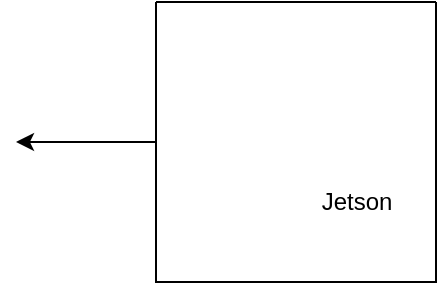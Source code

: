 <mxfile version="17.3.0" type="github">
  <diagram id="3JvWg4y7LYD9_zcvrOZJ" name="Page-1">
    <mxGraphModel dx="868" dy="507" grid="1" gridSize="10" guides="1" tooltips="1" connect="1" arrows="1" fold="1" page="1" pageScale="1" pageWidth="850" pageHeight="1100" math="0" shadow="0">
      <root>
        <mxCell id="0" />
        <mxCell id="1" parent="0" />
        <mxCell id="vYf2kmA1AyWiiWl9E7tb-1" style="edgeStyle=orthogonalEdgeStyle;rounded=0;orthogonalLoop=1;jettySize=auto;html=1;exitX=0;exitY=0.5;exitDx=0;exitDy=0;" edge="1" parent="1" source="fdYSyBXo2xMWsbgV3MG8-1">
          <mxGeometry relative="1" as="geometry">
            <mxPoint x="310" y="370" as="targetPoint" />
          </mxGeometry>
        </mxCell>
        <mxCell id="fdYSyBXo2xMWsbgV3MG8-1" value="" style="swimlane;startSize=0;" parent="1" vertex="1">
          <mxGeometry x="380" y="300" width="140" height="140" as="geometry" />
        </mxCell>
        <mxCell id="fdYSyBXo2xMWsbgV3MG8-2" value="Jetson" style="text;html=1;align=center;verticalAlign=middle;resizable=0;points=[];autosize=1;strokeColor=none;fillColor=none;" parent="fdYSyBXo2xMWsbgV3MG8-1" vertex="1">
          <mxGeometry x="75" y="90" width="50" height="20" as="geometry" />
        </mxCell>
      </root>
    </mxGraphModel>
  </diagram>
</mxfile>
